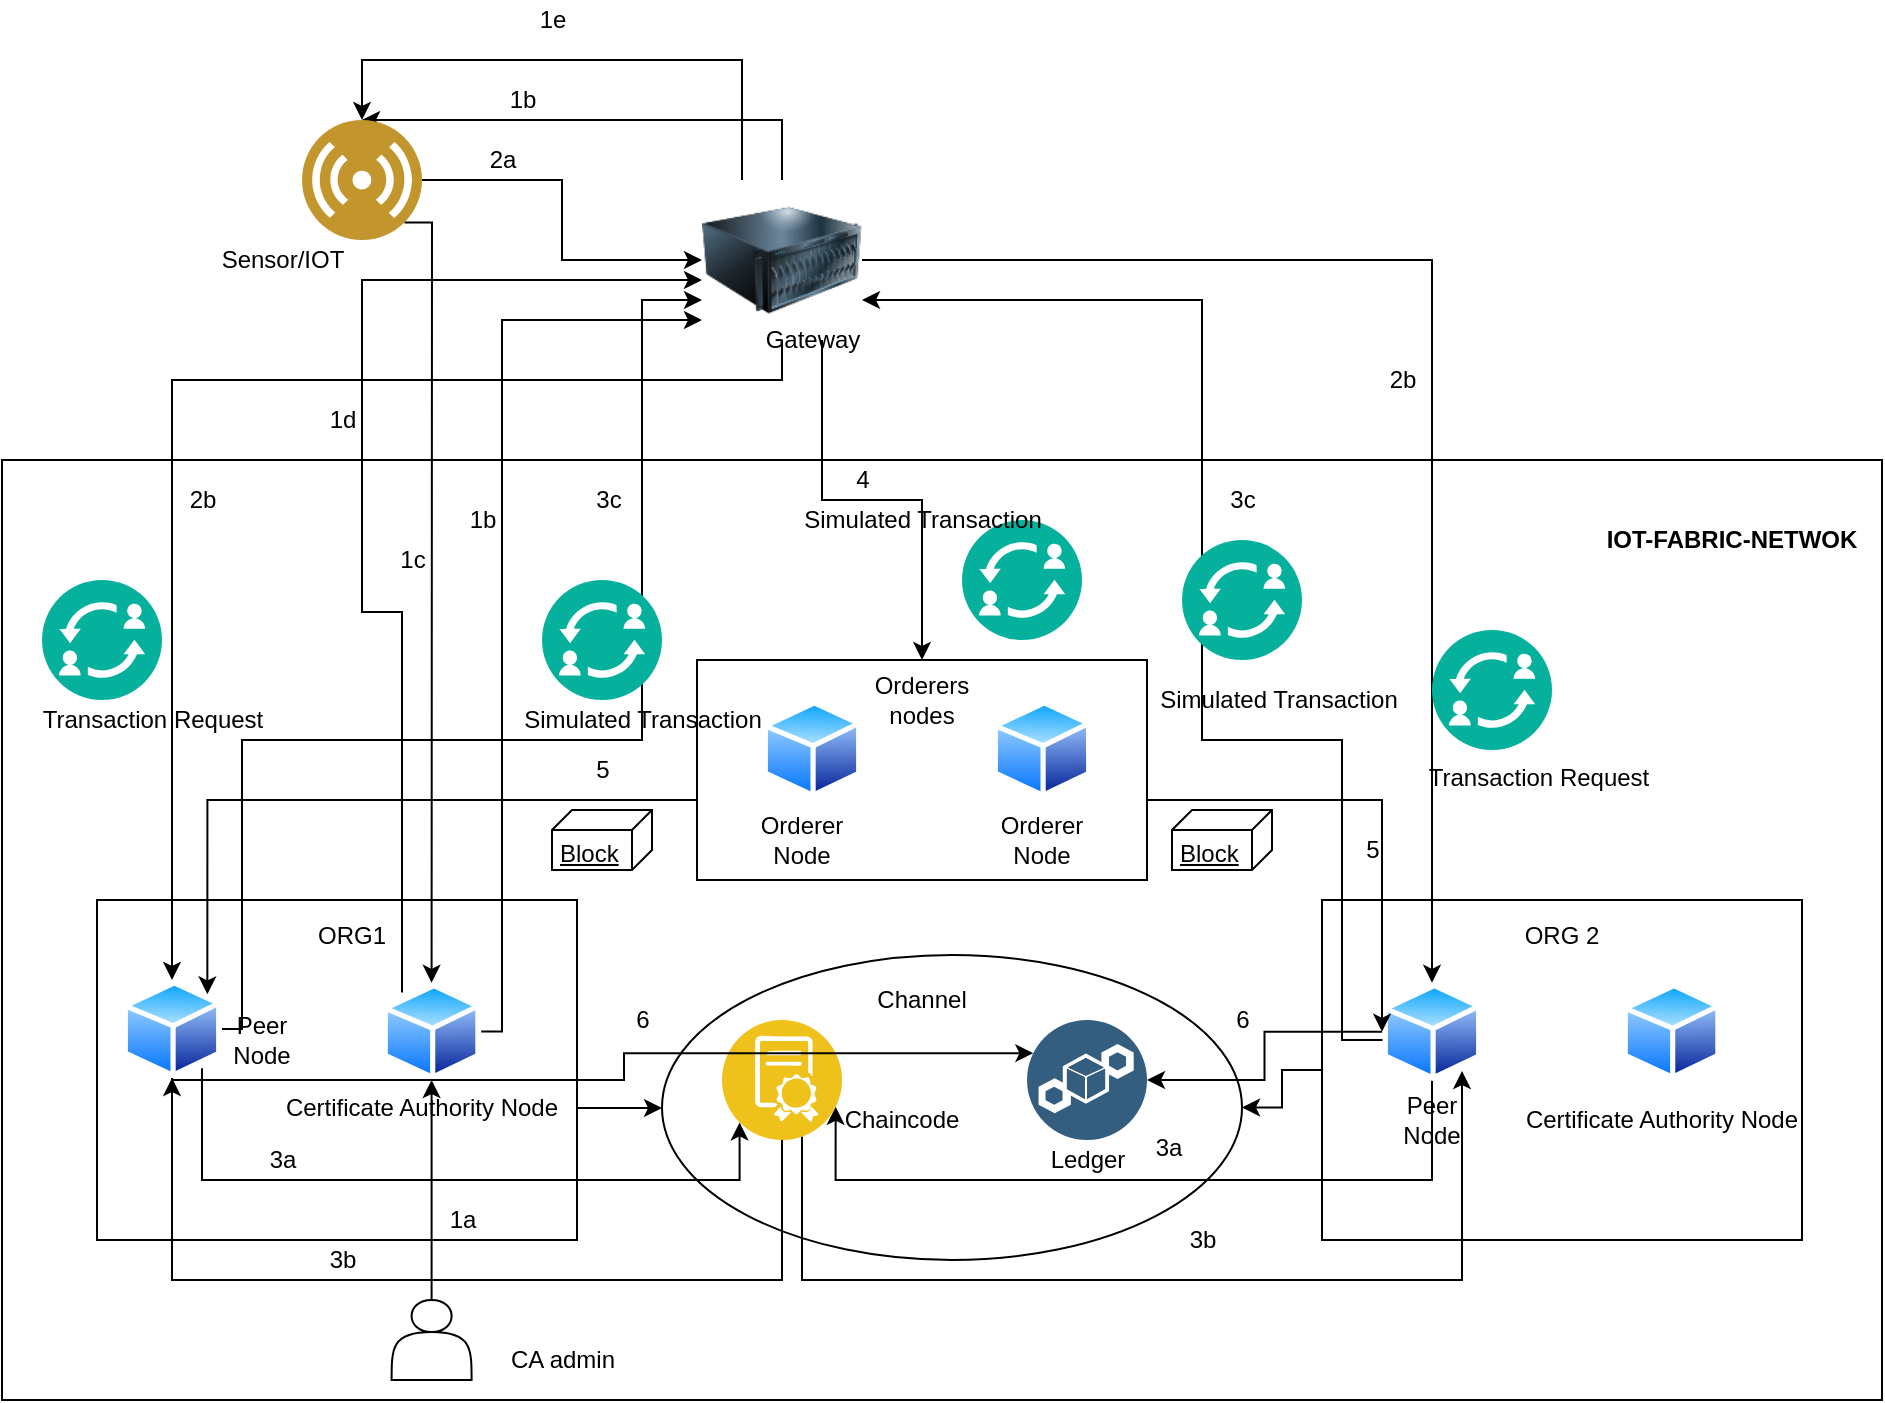<mxfile version="15.2.1" type="device"><diagram id="S0JeuWSXxxXmI9cfGYFX" name="Page-1"><mxGraphModel dx="1350" dy="1776" grid="1" gridSize="10" guides="1" tooltips="1" connect="1" arrows="1" fold="1" page="1" pageScale="1" pageWidth="850" pageHeight="1100" math="0" shadow="0"><root><mxCell id="0"/><mxCell id="1" parent="0"/><mxCell id="qvNcV6Vz4At9KKxxTK7h-1" value="" style="rounded=0;whiteSpace=wrap;html=1;" parent="1" vertex="1"><mxGeometry x="60" y="80" width="940" height="470" as="geometry"/></mxCell><mxCell id="qvNcV6Vz4At9KKxxTK7h-2" value="&lt;b&gt;IOT-FABRIC-NETWOK&lt;/b&gt;" style="text;html=1;strokeColor=none;fillColor=none;align=center;verticalAlign=middle;whiteSpace=wrap;rounded=0;" parent="1" vertex="1"><mxGeometry x="850" y="110" width="150" height="20" as="geometry"/></mxCell><mxCell id="qvNcV6Vz4At9KKxxTK7h-15" value="" style="edgeStyle=orthogonalEdgeStyle;rounded=0;orthogonalLoop=1;jettySize=auto;html=1;" parent="1" source="qvNcV6Vz4At9KKxxTK7h-6" target="qvNcV6Vz4At9KKxxTK7h-14" edge="1"><mxGeometry relative="1" as="geometry"><Array as="points"><mxPoint x="348" y="404"/><mxPoint x="348" y="404"/></Array></mxGeometry></mxCell><mxCell id="qvNcV6Vz4At9KKxxTK7h-6" value="" style="rounded=0;whiteSpace=wrap;html=1;" parent="1" vertex="1"><mxGeometry x="107.5" y="300" width="240" height="170" as="geometry"/></mxCell><mxCell id="qvNcV6Vz4At9KKxxTK7h-7" value="ORG1" style="text;html=1;strokeColor=none;fillColor=none;align=center;verticalAlign=middle;whiteSpace=wrap;rounded=0;" parent="1" vertex="1"><mxGeometry x="215" y="307.5" width="40" height="20" as="geometry"/></mxCell><mxCell id="ijWAoUACZVFXBFZbLOkP-34" style="edgeStyle=orthogonalEdgeStyle;rounded=0;orthogonalLoop=1;jettySize=auto;html=1;" edge="1" parent="1" source="qvNcV6Vz4At9KKxxTK7h-9" target="qvNcV6Vz4At9KKxxTK7h-37"><mxGeometry relative="1" as="geometry"><Array as="points"><mxPoint x="180" y="365"/><mxPoint x="180" y="220"/><mxPoint x="380" y="220"/><mxPoint x="380"/></Array></mxGeometry></mxCell><mxCell id="qvNcV6Vz4At9KKxxTK7h-9" value="" style="aspect=fixed;perimeter=ellipsePerimeter;html=1;align=center;shadow=0;dashed=0;spacingTop=3;image;image=img/lib/active_directory/generic_node.svg;" parent="1" vertex="1"><mxGeometry x="120" y="340" width="50" height="49" as="geometry"/></mxCell><mxCell id="ijWAoUACZVFXBFZbLOkP-35" style="edgeStyle=orthogonalEdgeStyle;rounded=0;orthogonalLoop=1;jettySize=auto;html=1;exitX=1;exitY=1;exitDx=0;exitDy=0;" edge="1" parent="1" source="qvNcV6Vz4At9KKxxTK7h-43" target="qvNcV6Vz4At9KKxxTK7h-10"><mxGeometry relative="1" as="geometry"><Array as="points"><mxPoint x="275" y="-39"/></Array></mxGeometry></mxCell><mxCell id="ijWAoUACZVFXBFZbLOkP-68" style="edgeStyle=orthogonalEdgeStyle;rounded=0;orthogonalLoop=1;jettySize=auto;html=1;" edge="1" parent="1" source="qvNcV6Vz4At9KKxxTK7h-10" target="qvNcV6Vz4At9KKxxTK7h-37"><mxGeometry relative="1" as="geometry"><Array as="points"><mxPoint x="260" y="156"/><mxPoint x="240" y="156"/><mxPoint x="240" y="-10"/></Array></mxGeometry></mxCell><mxCell id="qvNcV6Vz4At9KKxxTK7h-10" value="" style="aspect=fixed;perimeter=ellipsePerimeter;html=1;align=center;shadow=0;dashed=0;spacingTop=3;image;image=img/lib/active_directory/generic_node.svg;" parent="1" vertex="1"><mxGeometry x="250" y="341.4" width="49.59" height="48.6" as="geometry"/></mxCell><mxCell id="qvNcV6Vz4At9KKxxTK7h-11" value="Peer Node" style="text;html=1;strokeColor=none;fillColor=none;align=center;verticalAlign=middle;whiteSpace=wrap;rounded=0;" parent="1" vertex="1"><mxGeometry x="170" y="360" width="40" height="20" as="geometry"/></mxCell><mxCell id="qvNcV6Vz4At9KKxxTK7h-13" value="Certificate Authority Node" style="text;html=1;strokeColor=none;fillColor=none;align=center;verticalAlign=middle;whiteSpace=wrap;rounded=0;" parent="1" vertex="1"><mxGeometry x="200" y="393.75" width="140" height="20" as="geometry"/></mxCell><mxCell id="qvNcV6Vz4At9KKxxTK7h-14" value="" style="ellipse;whiteSpace=wrap;html=1;" parent="1" vertex="1"><mxGeometry x="390" y="327.5" width="290" height="152.5" as="geometry"/></mxCell><mxCell id="qvNcV6Vz4At9KKxxTK7h-17" style="edgeStyle=orthogonalEdgeStyle;rounded=0;orthogonalLoop=1;jettySize=auto;html=1;" parent="1" source="qvNcV6Vz4At9KKxxTK7h-16" target="qvNcV6Vz4At9KKxxTK7h-14" edge="1"><mxGeometry relative="1" as="geometry"/></mxCell><mxCell id="qvNcV6Vz4At9KKxxTK7h-16" value="" style="rounded=0;whiteSpace=wrap;html=1;" parent="1" vertex="1"><mxGeometry x="720" y="300" width="240" height="170" as="geometry"/></mxCell><mxCell id="qvNcV6Vz4At9KKxxTK7h-18" value="ORG 2" style="text;html=1;strokeColor=none;fillColor=none;align=center;verticalAlign=middle;whiteSpace=wrap;rounded=0;" parent="1" vertex="1"><mxGeometry x="820" y="307.5" width="40" height="20" as="geometry"/></mxCell><mxCell id="ijWAoUACZVFXBFZbLOkP-24" style="edgeStyle=orthogonalEdgeStyle;rounded=0;orthogonalLoop=1;jettySize=auto;html=1;entryX=1;entryY=0.75;entryDx=0;entryDy=0;" edge="1" parent="1" source="qvNcV6Vz4At9KKxxTK7h-20" target="qvNcV6Vz4At9KKxxTK7h-69"><mxGeometry relative="1" as="geometry"><Array as="points"><mxPoint x="775" y="440"/><mxPoint x="477" y="440"/></Array></mxGeometry></mxCell><mxCell id="ijWAoUACZVFXBFZbLOkP-33" style="edgeStyle=orthogonalEdgeStyle;rounded=0;orthogonalLoop=1;jettySize=auto;html=1;" edge="1" parent="1" source="qvNcV6Vz4At9KKxxTK7h-20" target="qvNcV6Vz4At9KKxxTK7h-37"><mxGeometry relative="1" as="geometry"><Array as="points"><mxPoint x="730" y="370"/><mxPoint x="730" y="220"/><mxPoint x="660" y="220"/><mxPoint x="660"/></Array></mxGeometry></mxCell><mxCell id="ijWAoUACZVFXBFZbLOkP-51" style="edgeStyle=orthogonalEdgeStyle;rounded=0;orthogonalLoop=1;jettySize=auto;html=1;" edge="1" parent="1" source="qvNcV6Vz4At9KKxxTK7h-20" target="qvNcV6Vz4At9KKxxTK7h-70"><mxGeometry relative="1" as="geometry"/></mxCell><mxCell id="qvNcV6Vz4At9KKxxTK7h-20" value="" style="aspect=fixed;perimeter=ellipsePerimeter;html=1;align=center;shadow=0;dashed=0;spacingTop=3;image;image=img/lib/active_directory/generic_node.svg;" parent="1" vertex="1"><mxGeometry x="750" y="341.4" width="50" height="49" as="geometry"/></mxCell><mxCell id="qvNcV6Vz4At9KKxxTK7h-21" value="" style="aspect=fixed;perimeter=ellipsePerimeter;html=1;align=center;shadow=0;dashed=0;spacingTop=3;image;image=img/lib/active_directory/generic_node.svg;" parent="1" vertex="1"><mxGeometry x="870" y="341.4" width="49.59" height="48.6" as="geometry"/></mxCell><mxCell id="qvNcV6Vz4At9KKxxTK7h-22" value="Peer Node" style="text;html=1;strokeColor=none;fillColor=none;align=center;verticalAlign=middle;whiteSpace=wrap;rounded=0;" parent="1" vertex="1"><mxGeometry x="755" y="400" width="40" height="20" as="geometry"/></mxCell><mxCell id="qvNcV6Vz4At9KKxxTK7h-24" value="Certificate Authority Node" style="text;html=1;strokeColor=none;fillColor=none;align=center;verticalAlign=middle;whiteSpace=wrap;rounded=0;" parent="1" vertex="1"><mxGeometry x="820" y="400" width="140" height="20" as="geometry"/></mxCell><mxCell id="ijWAoUACZVFXBFZbLOkP-44" style="edgeStyle=orthogonalEdgeStyle;rounded=0;orthogonalLoop=1;jettySize=auto;html=1;entryX=1;entryY=0;entryDx=0;entryDy=0;" edge="1" parent="1" source="qvNcV6Vz4At9KKxxTK7h-25" target="qvNcV6Vz4At9KKxxTK7h-9"><mxGeometry relative="1" as="geometry"><Array as="points"><mxPoint x="163" y="250"/></Array></mxGeometry></mxCell><mxCell id="ijWAoUACZVFXBFZbLOkP-50" style="edgeStyle=orthogonalEdgeStyle;rounded=0;orthogonalLoop=1;jettySize=auto;html=1;" edge="1" parent="1" source="qvNcV6Vz4At9KKxxTK7h-25" target="qvNcV6Vz4At9KKxxTK7h-20"><mxGeometry relative="1" as="geometry"><Array as="points"><mxPoint x="750" y="250"/></Array></mxGeometry></mxCell><mxCell id="qvNcV6Vz4At9KKxxTK7h-25" value="" style="rounded=0;whiteSpace=wrap;html=1;" parent="1" vertex="1"><mxGeometry x="407.5" y="180" width="225" height="110" as="geometry"/></mxCell><mxCell id="qvNcV6Vz4At9KKxxTK7h-26" value="" style="aspect=fixed;perimeter=ellipsePerimeter;html=1;align=center;shadow=0;dashed=0;spacingTop=3;image;image=img/lib/active_directory/generic_node.svg;" parent="1" vertex="1"><mxGeometry x="440" y="200" width="50" height="49" as="geometry"/></mxCell><mxCell id="qvNcV6Vz4At9KKxxTK7h-27" value="Orderer Node" style="text;html=1;strokeColor=none;fillColor=none;align=center;verticalAlign=middle;whiteSpace=wrap;rounded=0;" parent="1" vertex="1"><mxGeometry x="440" y="260" width="40" height="20" as="geometry"/></mxCell><mxCell id="qvNcV6Vz4At9KKxxTK7h-32" value="" style="aspect=fixed;perimeter=ellipsePerimeter;html=1;align=center;shadow=0;dashed=0;spacingTop=3;image;image=img/lib/active_directory/generic_node.svg;" parent="1" vertex="1"><mxGeometry x="555" y="200" width="50" height="49" as="geometry"/></mxCell><mxCell id="qvNcV6Vz4At9KKxxTK7h-34" value="Orderer Node" style="text;html=1;strokeColor=none;fillColor=none;align=center;verticalAlign=middle;whiteSpace=wrap;rounded=0;" parent="1" vertex="1"><mxGeometry x="560" y="260" width="40" height="20" as="geometry"/></mxCell><mxCell id="qvNcV6Vz4At9KKxxTK7h-36" value="Orderers nodes" style="text;html=1;strokeColor=none;fillColor=none;align=center;verticalAlign=middle;whiteSpace=wrap;rounded=0;" parent="1" vertex="1"><mxGeometry x="500" y="190" width="40" height="20" as="geometry"/></mxCell><mxCell id="qvNcV6Vz4At9KKxxTK7h-47" style="edgeStyle=orthogonalEdgeStyle;rounded=0;orthogonalLoop=1;jettySize=auto;html=1;" parent="1" source="qvNcV6Vz4At9KKxxTK7h-10" target="qvNcV6Vz4At9KKxxTK7h-37" edge="1"><mxGeometry relative="1" as="geometry"><Array as="points"><mxPoint x="310" y="366"/><mxPoint x="310" y="10"/></Array></mxGeometry></mxCell><mxCell id="qvNcV6Vz4At9KKxxTK7h-56" style="edgeStyle=orthogonalEdgeStyle;rounded=0;orthogonalLoop=1;jettySize=auto;html=1;" parent="1" source="qvNcV6Vz4At9KKxxTK7h-37" target="qvNcV6Vz4At9KKxxTK7h-9" edge="1"><mxGeometry relative="1" as="geometry"><Array as="points"><mxPoint x="450" y="40"/><mxPoint x="145" y="40"/></Array></mxGeometry></mxCell><mxCell id="ijWAoUACZVFXBFZbLOkP-8" style="edgeStyle=orthogonalEdgeStyle;rounded=0;orthogonalLoop=1;jettySize=auto;html=1;" edge="1" parent="1" source="qvNcV6Vz4At9KKxxTK7h-37" target="qvNcV6Vz4At9KKxxTK7h-20"><mxGeometry relative="1" as="geometry"/></mxCell><mxCell id="ijWAoUACZVFXBFZbLOkP-20" style="edgeStyle=orthogonalEdgeStyle;rounded=0;orthogonalLoop=1;jettySize=auto;html=1;entryX=0.5;entryY=0;entryDx=0;entryDy=0;" edge="1" parent="1" source="qvNcV6Vz4At9KKxxTK7h-37" target="qvNcV6Vz4At9KKxxTK7h-25"><mxGeometry relative="1" as="geometry"><Array as="points"><mxPoint x="470" y="100"/><mxPoint x="520" y="100"/></Array></mxGeometry></mxCell><mxCell id="ijWAoUACZVFXBFZbLOkP-72" style="edgeStyle=orthogonalEdgeStyle;rounded=0;orthogonalLoop=1;jettySize=auto;html=1;" edge="1" parent="1" source="qvNcV6Vz4At9KKxxTK7h-37" target="qvNcV6Vz4At9KKxxTK7h-43"><mxGeometry relative="1" as="geometry"><mxPoint x="220" y="-110" as="targetPoint"/><Array as="points"><mxPoint x="430" y="-120"/><mxPoint x="240" y="-120"/></Array></mxGeometry></mxCell><mxCell id="qvNcV6Vz4At9KKxxTK7h-37" value="" style="image;html=1;image=img/lib/clip_art/computers/Server_128x128.png" parent="1" vertex="1"><mxGeometry x="410" y="-60" width="80" height="80" as="geometry"/></mxCell><mxCell id="qvNcV6Vz4At9KKxxTK7h-38" value="Gateway" style="text;html=1;align=center;verticalAlign=middle;resizable=0;points=[];autosize=1;strokeColor=none;fillColor=none;" parent="1" vertex="1"><mxGeometry x="435" y="10" width="60" height="20" as="geometry"/></mxCell><mxCell id="qvNcV6Vz4At9KKxxTK7h-45" style="edgeStyle=orthogonalEdgeStyle;rounded=0;orthogonalLoop=1;jettySize=auto;html=1;exitX=0.5;exitY=0;exitDx=0;exitDy=0;" parent="1" source="qvNcV6Vz4At9KKxxTK7h-37" target="qvNcV6Vz4At9KKxxTK7h-43" edge="1"><mxGeometry relative="1" as="geometry"><Array as="points"><mxPoint x="450" y="-90"/></Array></mxGeometry></mxCell><mxCell id="qvNcV6Vz4At9KKxxTK7h-52" style="edgeStyle=orthogonalEdgeStyle;rounded=0;orthogonalLoop=1;jettySize=auto;html=1;" parent="1" source="qvNcV6Vz4At9KKxxTK7h-43" target="qvNcV6Vz4At9KKxxTK7h-37" edge="1"><mxGeometry relative="1" as="geometry"/></mxCell><mxCell id="qvNcV6Vz4At9KKxxTK7h-43" value="" style="aspect=fixed;perimeter=ellipsePerimeter;html=1;align=center;shadow=0;dashed=0;fontColor=#4277BB;labelBackgroundColor=#ffffff;fontSize=12;spacingTop=3;image;image=img/lib/ibm/users/sensor.svg;" parent="1" vertex="1"><mxGeometry x="210" y="-90" width="60" height="60" as="geometry"/></mxCell><mxCell id="qvNcV6Vz4At9KKxxTK7h-44" value="Sensor/IOT" style="text;html=1;align=center;verticalAlign=middle;resizable=0;points=[];autosize=1;strokeColor=none;fillColor=none;" parent="1" vertex="1"><mxGeometry x="160" y="-30" width="80" height="20" as="geometry"/></mxCell><mxCell id="qvNcV6Vz4At9KKxxTK7h-46" value="1b" style="text;html=1;align=center;verticalAlign=middle;resizable=0;points=[];autosize=1;strokeColor=none;fillColor=none;" parent="1" vertex="1"><mxGeometry x="305" y="-110" width="30" height="20" as="geometry"/></mxCell><mxCell id="qvNcV6Vz4At9KKxxTK7h-48" value="2b" style="text;html=1;align=center;verticalAlign=middle;resizable=0;points=[];autosize=1;strokeColor=none;fillColor=none;" parent="1" vertex="1"><mxGeometry x="145" y="90" width="30" height="20" as="geometry"/></mxCell><mxCell id="qvNcV6Vz4At9KKxxTK7h-53" value="3a" style="text;html=1;align=center;verticalAlign=middle;resizable=0;points=[];autosize=1;strokeColor=none;fillColor=none;" parent="1" vertex="1"><mxGeometry x="185" y="420" width="30" height="20" as="geometry"/></mxCell><mxCell id="qvNcV6Vz4At9KKxxTK7h-60" value="Channel" style="text;html=1;strokeColor=none;fillColor=none;align=center;verticalAlign=middle;whiteSpace=wrap;rounded=0;" parent="1" vertex="1"><mxGeometry x="500" y="340" width="40" height="20" as="geometry"/></mxCell><mxCell id="qvNcV6Vz4At9KKxxTK7h-63" value="Chaincode" style="text;html=1;strokeColor=none;fillColor=none;align=center;verticalAlign=middle;whiteSpace=wrap;rounded=0;" parent="1" vertex="1"><mxGeometry x="490" y="400" width="40" height="20" as="geometry"/></mxCell><mxCell id="qvNcV6Vz4At9KKxxTK7h-64" value="Ledger" style="text;html=1;strokeColor=none;fillColor=none;align=center;verticalAlign=middle;whiteSpace=wrap;rounded=0;" parent="1" vertex="1"><mxGeometry x="582.5" y="420" width="40" height="20" as="geometry"/></mxCell><mxCell id="ijWAoUACZVFXBFZbLOkP-22" style="edgeStyle=orthogonalEdgeStyle;rounded=0;orthogonalLoop=1;jettySize=auto;html=1;" edge="1" parent="1" source="qvNcV6Vz4At9KKxxTK7h-69" target="qvNcV6Vz4At9KKxxTK7h-9"><mxGeometry relative="1" as="geometry"><Array as="points"><mxPoint x="450" y="490"/><mxPoint x="145" y="490"/></Array></mxGeometry></mxCell><mxCell id="ijWAoUACZVFXBFZbLOkP-26" style="edgeStyle=orthogonalEdgeStyle;rounded=0;orthogonalLoop=1;jettySize=auto;html=1;" edge="1" parent="1" source="qvNcV6Vz4At9KKxxTK7h-69" target="qvNcV6Vz4At9KKxxTK7h-20"><mxGeometry relative="1" as="geometry"><Array as="points"><mxPoint x="460" y="490"/><mxPoint x="790" y="490"/></Array></mxGeometry></mxCell><mxCell id="qvNcV6Vz4At9KKxxTK7h-69" value="" style="aspect=fixed;perimeter=ellipsePerimeter;html=1;align=center;shadow=0;dashed=0;fontColor=#4277BB;labelBackgroundColor=#ffffff;fontSize=12;spacingTop=3;image;image=img/lib/ibm/blockchain/smart_contract.svg;" parent="1" vertex="1"><mxGeometry x="420" y="360" width="60" height="60" as="geometry"/></mxCell><mxCell id="qvNcV6Vz4At9KKxxTK7h-70" value="" style="aspect=fixed;perimeter=ellipsePerimeter;html=1;align=center;shadow=0;dashed=0;fontColor=#4277BB;labelBackgroundColor=#ffffff;fontSize=12;spacingTop=3;image;image=img/lib/ibm/blockchain/ledger.svg;" parent="1" vertex="1"><mxGeometry x="572.5" y="360" width="60" height="60" as="geometry"/></mxCell><mxCell id="ijWAoUACZVFXBFZbLOkP-2" value="1b" style="text;html=1;align=center;verticalAlign=middle;resizable=0;points=[];autosize=1;strokeColor=none;fillColor=none;" vertex="1" parent="1"><mxGeometry x="285" y="100" width="30" height="20" as="geometry"/></mxCell><mxCell id="ijWAoUACZVFXBFZbLOkP-3" value="2a" style="text;html=1;align=center;verticalAlign=middle;resizable=0;points=[];autosize=1;strokeColor=none;fillColor=none;" vertex="1" parent="1"><mxGeometry x="295" y="-80" width="30" height="20" as="geometry"/></mxCell><mxCell id="ijWAoUACZVFXBFZbLOkP-4" value="" style="aspect=fixed;perimeter=ellipsePerimeter;html=1;align=center;shadow=0;dashed=0;fontColor=#4277BB;labelBackgroundColor=#ffffff;fontSize=12;spacingTop=3;image;image=img/lib/ibm/blockchain/transaction_manager.svg;" vertex="1" parent="1"><mxGeometry x="540" y="110" width="60" height="60" as="geometry"/></mxCell><mxCell id="ijWAoUACZVFXBFZbLOkP-6" value="" style="aspect=fixed;perimeter=ellipsePerimeter;html=1;align=center;shadow=0;dashed=0;fontColor=#4277BB;labelBackgroundColor=#ffffff;fontSize=12;spacingTop=3;image;image=img/lib/ibm/blockchain/transaction_manager.svg;" vertex="1" parent="1"><mxGeometry x="775" y="165" width="60" height="60" as="geometry"/></mxCell><mxCell id="ijWAoUACZVFXBFZbLOkP-7" value="" style="aspect=fixed;perimeter=ellipsePerimeter;html=1;align=center;shadow=0;dashed=0;fontColor=#4277BB;labelBackgroundColor=#ffffff;fontSize=12;spacingTop=3;image;image=img/lib/ibm/blockchain/transaction_manager.svg;" vertex="1" parent="1"><mxGeometry x="80.0" y="140" width="60" height="60" as="geometry"/></mxCell><mxCell id="ijWAoUACZVFXBFZbLOkP-9" value="2b" style="text;html=1;align=center;verticalAlign=middle;resizable=0;points=[];autosize=1;strokeColor=none;fillColor=none;" vertex="1" parent="1"><mxGeometry x="745" y="30" width="30" height="20" as="geometry"/></mxCell><mxCell id="ijWAoUACZVFXBFZbLOkP-10" style="edgeStyle=orthogonalEdgeStyle;rounded=0;orthogonalLoop=1;jettySize=auto;html=1;entryX=0;entryY=1;entryDx=0;entryDy=0;" edge="1" parent="1" source="qvNcV6Vz4At9KKxxTK7h-9" target="qvNcV6Vz4At9KKxxTK7h-69"><mxGeometry relative="1" as="geometry"><Array as="points"><mxPoint x="160" y="440"/><mxPoint x="429" y="440"/></Array></mxGeometry></mxCell><mxCell id="ijWAoUACZVFXBFZbLOkP-29" value="3a" style="text;html=1;align=center;verticalAlign=middle;resizable=0;points=[];autosize=1;strokeColor=none;fillColor=none;" vertex="1" parent="1"><mxGeometry x="627.5" y="413.75" width="30" height="20" as="geometry"/></mxCell><mxCell id="ijWAoUACZVFXBFZbLOkP-30" value="3b" style="text;html=1;align=center;verticalAlign=middle;resizable=0;points=[];autosize=1;strokeColor=none;fillColor=none;" vertex="1" parent="1"><mxGeometry x="645" y="460" width="30" height="20" as="geometry"/></mxCell><mxCell id="ijWAoUACZVFXBFZbLOkP-31" value="3b" style="text;html=1;align=center;verticalAlign=middle;resizable=0;points=[];autosize=1;strokeColor=none;fillColor=none;" vertex="1" parent="1"><mxGeometry x="215" y="470" width="30" height="20" as="geometry"/></mxCell><mxCell id="ijWAoUACZVFXBFZbLOkP-36" value="1c" style="text;html=1;align=center;verticalAlign=middle;resizable=0;points=[];autosize=1;strokeColor=none;fillColor=none;" vertex="1" parent="1"><mxGeometry x="250" y="120" width="30" height="20" as="geometry"/></mxCell><mxCell id="ijWAoUACZVFXBFZbLOkP-37" value="" style="aspect=fixed;perimeter=ellipsePerimeter;html=1;align=center;shadow=0;dashed=0;fontColor=#4277BB;labelBackgroundColor=#ffffff;fontSize=12;spacingTop=3;image;image=img/lib/ibm/blockchain/transaction_manager.svg;" vertex="1" parent="1"><mxGeometry x="650" y="120" width="60" height="60" as="geometry"/></mxCell><mxCell id="ijWAoUACZVFXBFZbLOkP-38" value="" style="aspect=fixed;perimeter=ellipsePerimeter;html=1;align=center;shadow=0;dashed=0;fontColor=#4277BB;labelBackgroundColor=#ffffff;fontSize=12;spacingTop=3;image;image=img/lib/ibm/blockchain/transaction_manager.svg;" vertex="1" parent="1"><mxGeometry x="330" y="140" width="60" height="60" as="geometry"/></mxCell><mxCell id="ijWAoUACZVFXBFZbLOkP-39" value="4" style="text;html=1;align=center;verticalAlign=middle;resizable=0;points=[];autosize=1;strokeColor=none;fillColor=none;" vertex="1" parent="1"><mxGeometry x="480" y="80" width="20" height="20" as="geometry"/></mxCell><mxCell id="ijWAoUACZVFXBFZbLOkP-40" value="Block" style="verticalAlign=top;align=left;spacingTop=8;spacingLeft=2;spacingRight=12;shape=cube;size=10;direction=south;fontStyle=4;html=1;" vertex="1" parent="1"><mxGeometry x="335" y="255" width="50" height="30" as="geometry"/></mxCell><mxCell id="ijWAoUACZVFXBFZbLOkP-46" value="5" style="text;html=1;align=center;verticalAlign=middle;resizable=0;points=[];autosize=1;strokeColor=none;fillColor=none;" vertex="1" parent="1"><mxGeometry x="735" y="265" width="20" height="20" as="geometry"/></mxCell><mxCell id="ijWAoUACZVFXBFZbLOkP-48" value="5" style="text;html=1;align=center;verticalAlign=middle;resizable=0;points=[];autosize=1;strokeColor=none;fillColor=none;" vertex="1" parent="1"><mxGeometry x="350" y="225" width="20" height="20" as="geometry"/></mxCell><mxCell id="ijWAoUACZVFXBFZbLOkP-49" value="Block" style="verticalAlign=top;align=left;spacingTop=8;spacingLeft=2;spacingRight=12;shape=cube;size=10;direction=south;fontStyle=4;html=1;" vertex="1" parent="1"><mxGeometry x="645" y="255" width="50" height="30" as="geometry"/></mxCell><mxCell id="ijWAoUACZVFXBFZbLOkP-52" style="edgeStyle=orthogonalEdgeStyle;rounded=0;orthogonalLoop=1;jettySize=auto;html=1;entryX=0;entryY=0.25;entryDx=0;entryDy=0;" edge="1" parent="1" source="qvNcV6Vz4At9KKxxTK7h-9" target="qvNcV6Vz4At9KKxxTK7h-70"><mxGeometry relative="1" as="geometry"><Array as="points"><mxPoint x="145" y="390"/><mxPoint x="371" y="390"/><mxPoint x="371" y="377"/></Array></mxGeometry></mxCell><mxCell id="ijWAoUACZVFXBFZbLOkP-53" value="6" style="text;html=1;align=center;verticalAlign=middle;resizable=0;points=[];autosize=1;strokeColor=none;fillColor=none;" vertex="1" parent="1"><mxGeometry x="670" y="350" width="20" height="20" as="geometry"/></mxCell><mxCell id="ijWAoUACZVFXBFZbLOkP-54" value="6" style="text;html=1;align=center;verticalAlign=middle;resizable=0;points=[];autosize=1;strokeColor=none;fillColor=none;" vertex="1" parent="1"><mxGeometry x="370" y="350" width="20" height="20" as="geometry"/></mxCell><mxCell id="ijWAoUACZVFXBFZbLOkP-55" value="Transaction Request" style="text;html=1;align=center;verticalAlign=middle;resizable=0;points=[];autosize=1;strokeColor=none;fillColor=none;" vertex="1" parent="1"><mxGeometry x="70" y="200" width="130" height="20" as="geometry"/></mxCell><mxCell id="ijWAoUACZVFXBFZbLOkP-56" value="Simulated Transaction" style="text;html=1;align=center;verticalAlign=middle;resizable=0;points=[];autosize=1;strokeColor=none;fillColor=none;" vertex="1" parent="1"><mxGeometry x="632.5" y="190" width="130" height="20" as="geometry"/></mxCell><mxCell id="ijWAoUACZVFXBFZbLOkP-57" value="Simulated Transaction" style="text;html=1;align=center;verticalAlign=middle;resizable=0;points=[];autosize=1;strokeColor=none;fillColor=none;" vertex="1" parent="1"><mxGeometry x="315" y="200" width="130" height="20" as="geometry"/></mxCell><mxCell id="ijWAoUACZVFXBFZbLOkP-58" value="Transaction Request" style="text;html=1;align=center;verticalAlign=middle;resizable=0;points=[];autosize=1;strokeColor=none;fillColor=none;" vertex="1" parent="1"><mxGeometry x="762.5" y="229" width="130" height="20" as="geometry"/></mxCell><mxCell id="ijWAoUACZVFXBFZbLOkP-61" value="Simulated Transaction" style="text;html=1;align=center;verticalAlign=middle;resizable=0;points=[];autosize=1;strokeColor=none;fillColor=none;" vertex="1" parent="1"><mxGeometry x="455" y="100" width="130" height="20" as="geometry"/></mxCell><mxCell id="ijWAoUACZVFXBFZbLOkP-62" value="3c" style="text;html=1;align=center;verticalAlign=middle;resizable=0;points=[];autosize=1;strokeColor=none;fillColor=none;" vertex="1" parent="1"><mxGeometry x="347.5" y="90" width="30" height="20" as="geometry"/></mxCell><mxCell id="ijWAoUACZVFXBFZbLOkP-63" value="3c" style="text;html=1;align=center;verticalAlign=middle;resizable=0;points=[];autosize=1;strokeColor=none;fillColor=none;" vertex="1" parent="1"><mxGeometry x="665" y="90" width="30" height="20" as="geometry"/></mxCell><mxCell id="ijWAoUACZVFXBFZbLOkP-66" style="edgeStyle=orthogonalEdgeStyle;rounded=0;orthogonalLoop=1;jettySize=auto;html=1;" edge="1" parent="1" source="ijWAoUACZVFXBFZbLOkP-64" target="qvNcV6Vz4At9KKxxTK7h-10"><mxGeometry relative="1" as="geometry"/></mxCell><mxCell id="ijWAoUACZVFXBFZbLOkP-64" value="" style="shape=actor;whiteSpace=wrap;html=1;" vertex="1" parent="1"><mxGeometry x="254.8" y="500" width="40" height="40" as="geometry"/></mxCell><mxCell id="ijWAoUACZVFXBFZbLOkP-65" value="CA admin" style="text;html=1;align=center;verticalAlign=middle;resizable=0;points=[];autosize=1;strokeColor=none;fillColor=none;" vertex="1" parent="1"><mxGeometry x="305" y="520" width="70" height="20" as="geometry"/></mxCell><mxCell id="ijWAoUACZVFXBFZbLOkP-67" value="1a" style="text;html=1;align=center;verticalAlign=middle;resizable=0;points=[];autosize=1;strokeColor=none;fillColor=none;" vertex="1" parent="1"><mxGeometry x="275" y="450" width="30" height="20" as="geometry"/></mxCell><mxCell id="ijWAoUACZVFXBFZbLOkP-69" value="1d" style="text;html=1;align=center;verticalAlign=middle;resizable=0;points=[];autosize=1;strokeColor=none;fillColor=none;" vertex="1" parent="1"><mxGeometry x="215" y="50" width="30" height="20" as="geometry"/></mxCell><mxCell id="ijWAoUACZVFXBFZbLOkP-73" value="1e" style="text;html=1;align=center;verticalAlign=middle;resizable=0;points=[];autosize=1;strokeColor=none;fillColor=none;" vertex="1" parent="1"><mxGeometry x="320" y="-150" width="30" height="20" as="geometry"/></mxCell></root></mxGraphModel></diagram></mxfile>